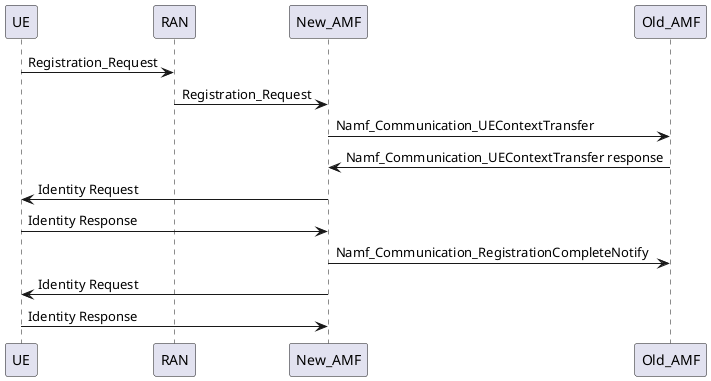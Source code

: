 @startuml
UE -> RAN : Registration_Request
RAN -> New_AMF : Registration_Request
New_AMF -> Old_AMF : Namf_Communication_UEContextTransfer
Old_AMF -> New_AMF : Namf_Communication_UEContextTransfer response
New_AMF -> UE : Identity Request
UE -> New_AMF : Identity Response
New_AMF -> Old_AMF : Namf_Communication_RegistrationCompleteNotify
New_AMF -> UE : Identity Request
UE -> New_AMF : Identity Response
@enduml